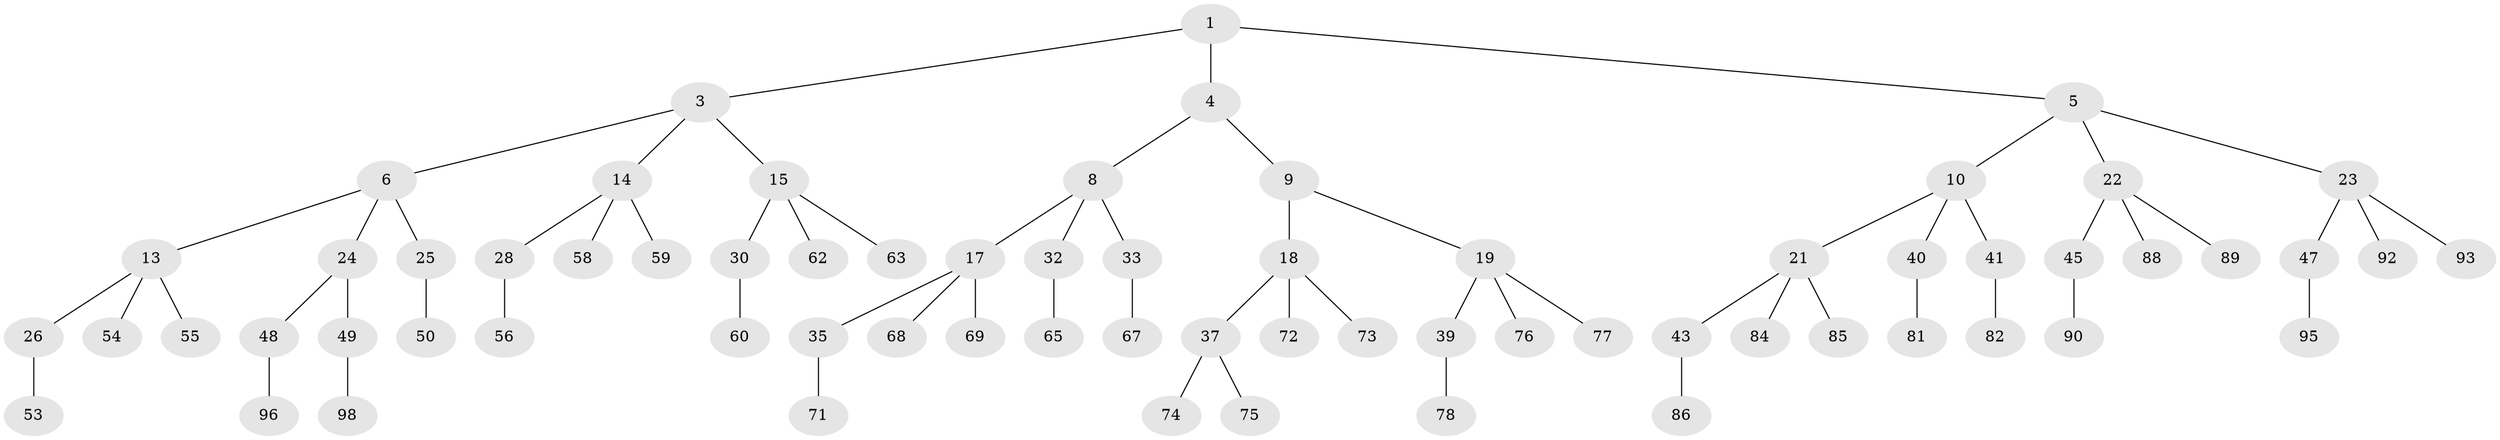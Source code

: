 // original degree distribution, {2: 0.02, 3: 0.48, 1: 0.5}
// Generated by graph-tools (version 1.1) at 2025/38/02/21/25 10:38:56]
// undirected, 69 vertices, 68 edges
graph export_dot {
graph [start="1"]
  node [color=gray90,style=filled];
  1 [super="+2"];
  3 [latent=1,super="+7"];
  4 [latent=0.5];
  5 [latent=0.5,super="+11"];
  6 [latent=0.5,super="+12"];
  8 [latent=0.333333,super="+16"];
  9 [latent=0.333333];
  10 [latent=0.333333,super="+20"];
  13 [latent=0.333333,super="+27"];
  14 [latent=0.333333,super="+29"];
  15 [latent=0.333333,super="+31"];
  17 [latent=0.25,super="+34"];
  18 [latent=0.25,super="+36"];
  19 [latent=0.25,super="+38"];
  21 [latent=0.25,super="+42"];
  22 [latent=0.25,super="+44"];
  23 [latent=0.25,super="+46"];
  24 [latent=0.25];
  25 [latent=0.25,super="+51"];
  26 [latent=0.25,super="+52"];
  28 [latent=0.25,super="+57"];
  30 [latent=0.25,super="+61"];
  32 [latent=0.2,super="+64"];
  33 [latent=0.2,super="+66"];
  35 [latent=0.2,super="+70"];
  37 [latent=0.2];
  39 [latent=0.2,super="+79"];
  40 [latent=0.2,super="+80"];
  41 [latent=0.2,super="+83"];
  43 [latent=0.2,super="+87"];
  45 [latent=0.2,super="+91"];
  47 [latent=0.2,super="+94"];
  48 [latent=0.2,super="+97"];
  49 [latent=0.2,super="+99"];
  50 [latent=0.2,super="+100"];
  53 [latent=0.2];
  54 [latent=0.2];
  55 [latent=0.2];
  56 [latent=0.2];
  58 [latent=0.2];
  59 [latent=0.2];
  60 [latent=0.2];
  62 [latent=0.2];
  63 [latent=0.2];
  65 [latent=0.166667];
  67 [latent=0.166667];
  68 [latent=0.166667];
  69 [latent=0.166667];
  71 [latent=0.166667];
  72 [latent=0.166667];
  73 [latent=0.166667];
  74 [latent=0.166667];
  75 [latent=0.166667];
  76 [latent=0.166667];
  77 [latent=0.166667];
  78 [latent=0.166667];
  81 [latent=0.166667];
  82 [latent=0.166667];
  84 [latent=0.166667];
  85 [latent=0.166667];
  86 [latent=0.166667];
  88 [latent=0.166667];
  89 [latent=0.166667];
  90 [latent=0.166667];
  92 [latent=0.166667];
  93 [latent=0.166667];
  95 [latent=0.166667];
  96 [latent=0.166667];
  98 [latent=0.166667];
  1 -- 3;
  1 -- 4;
  1 -- 5;
  3 -- 6;
  3 -- 14;
  3 -- 15;
  4 -- 8;
  4 -- 9;
  5 -- 10;
  5 -- 22;
  5 -- 23;
  6 -- 13;
  6 -- 24;
  6 -- 25;
  8 -- 17;
  8 -- 33;
  8 -- 32;
  9 -- 18;
  9 -- 19;
  10 -- 21;
  10 -- 40;
  10 -- 41;
  13 -- 26;
  13 -- 54;
  13 -- 55;
  14 -- 28;
  14 -- 58;
  14 -- 59;
  15 -- 30;
  15 -- 63;
  15 -- 62;
  17 -- 35;
  17 -- 68;
  17 -- 69;
  18 -- 37;
  18 -- 72;
  18 -- 73;
  19 -- 39;
  19 -- 76;
  19 -- 77;
  21 -- 43;
  21 -- 85;
  21 -- 84;
  22 -- 45;
  22 -- 88;
  22 -- 89;
  23 -- 47;
  23 -- 92;
  23 -- 93;
  24 -- 48;
  24 -- 49;
  25 -- 50;
  26 -- 53;
  28 -- 56;
  30 -- 60;
  32 -- 65;
  33 -- 67;
  35 -- 71;
  37 -- 74;
  37 -- 75;
  39 -- 78;
  40 -- 81;
  41 -- 82;
  43 -- 86;
  45 -- 90;
  47 -- 95;
  48 -- 96;
  49 -- 98;
}
